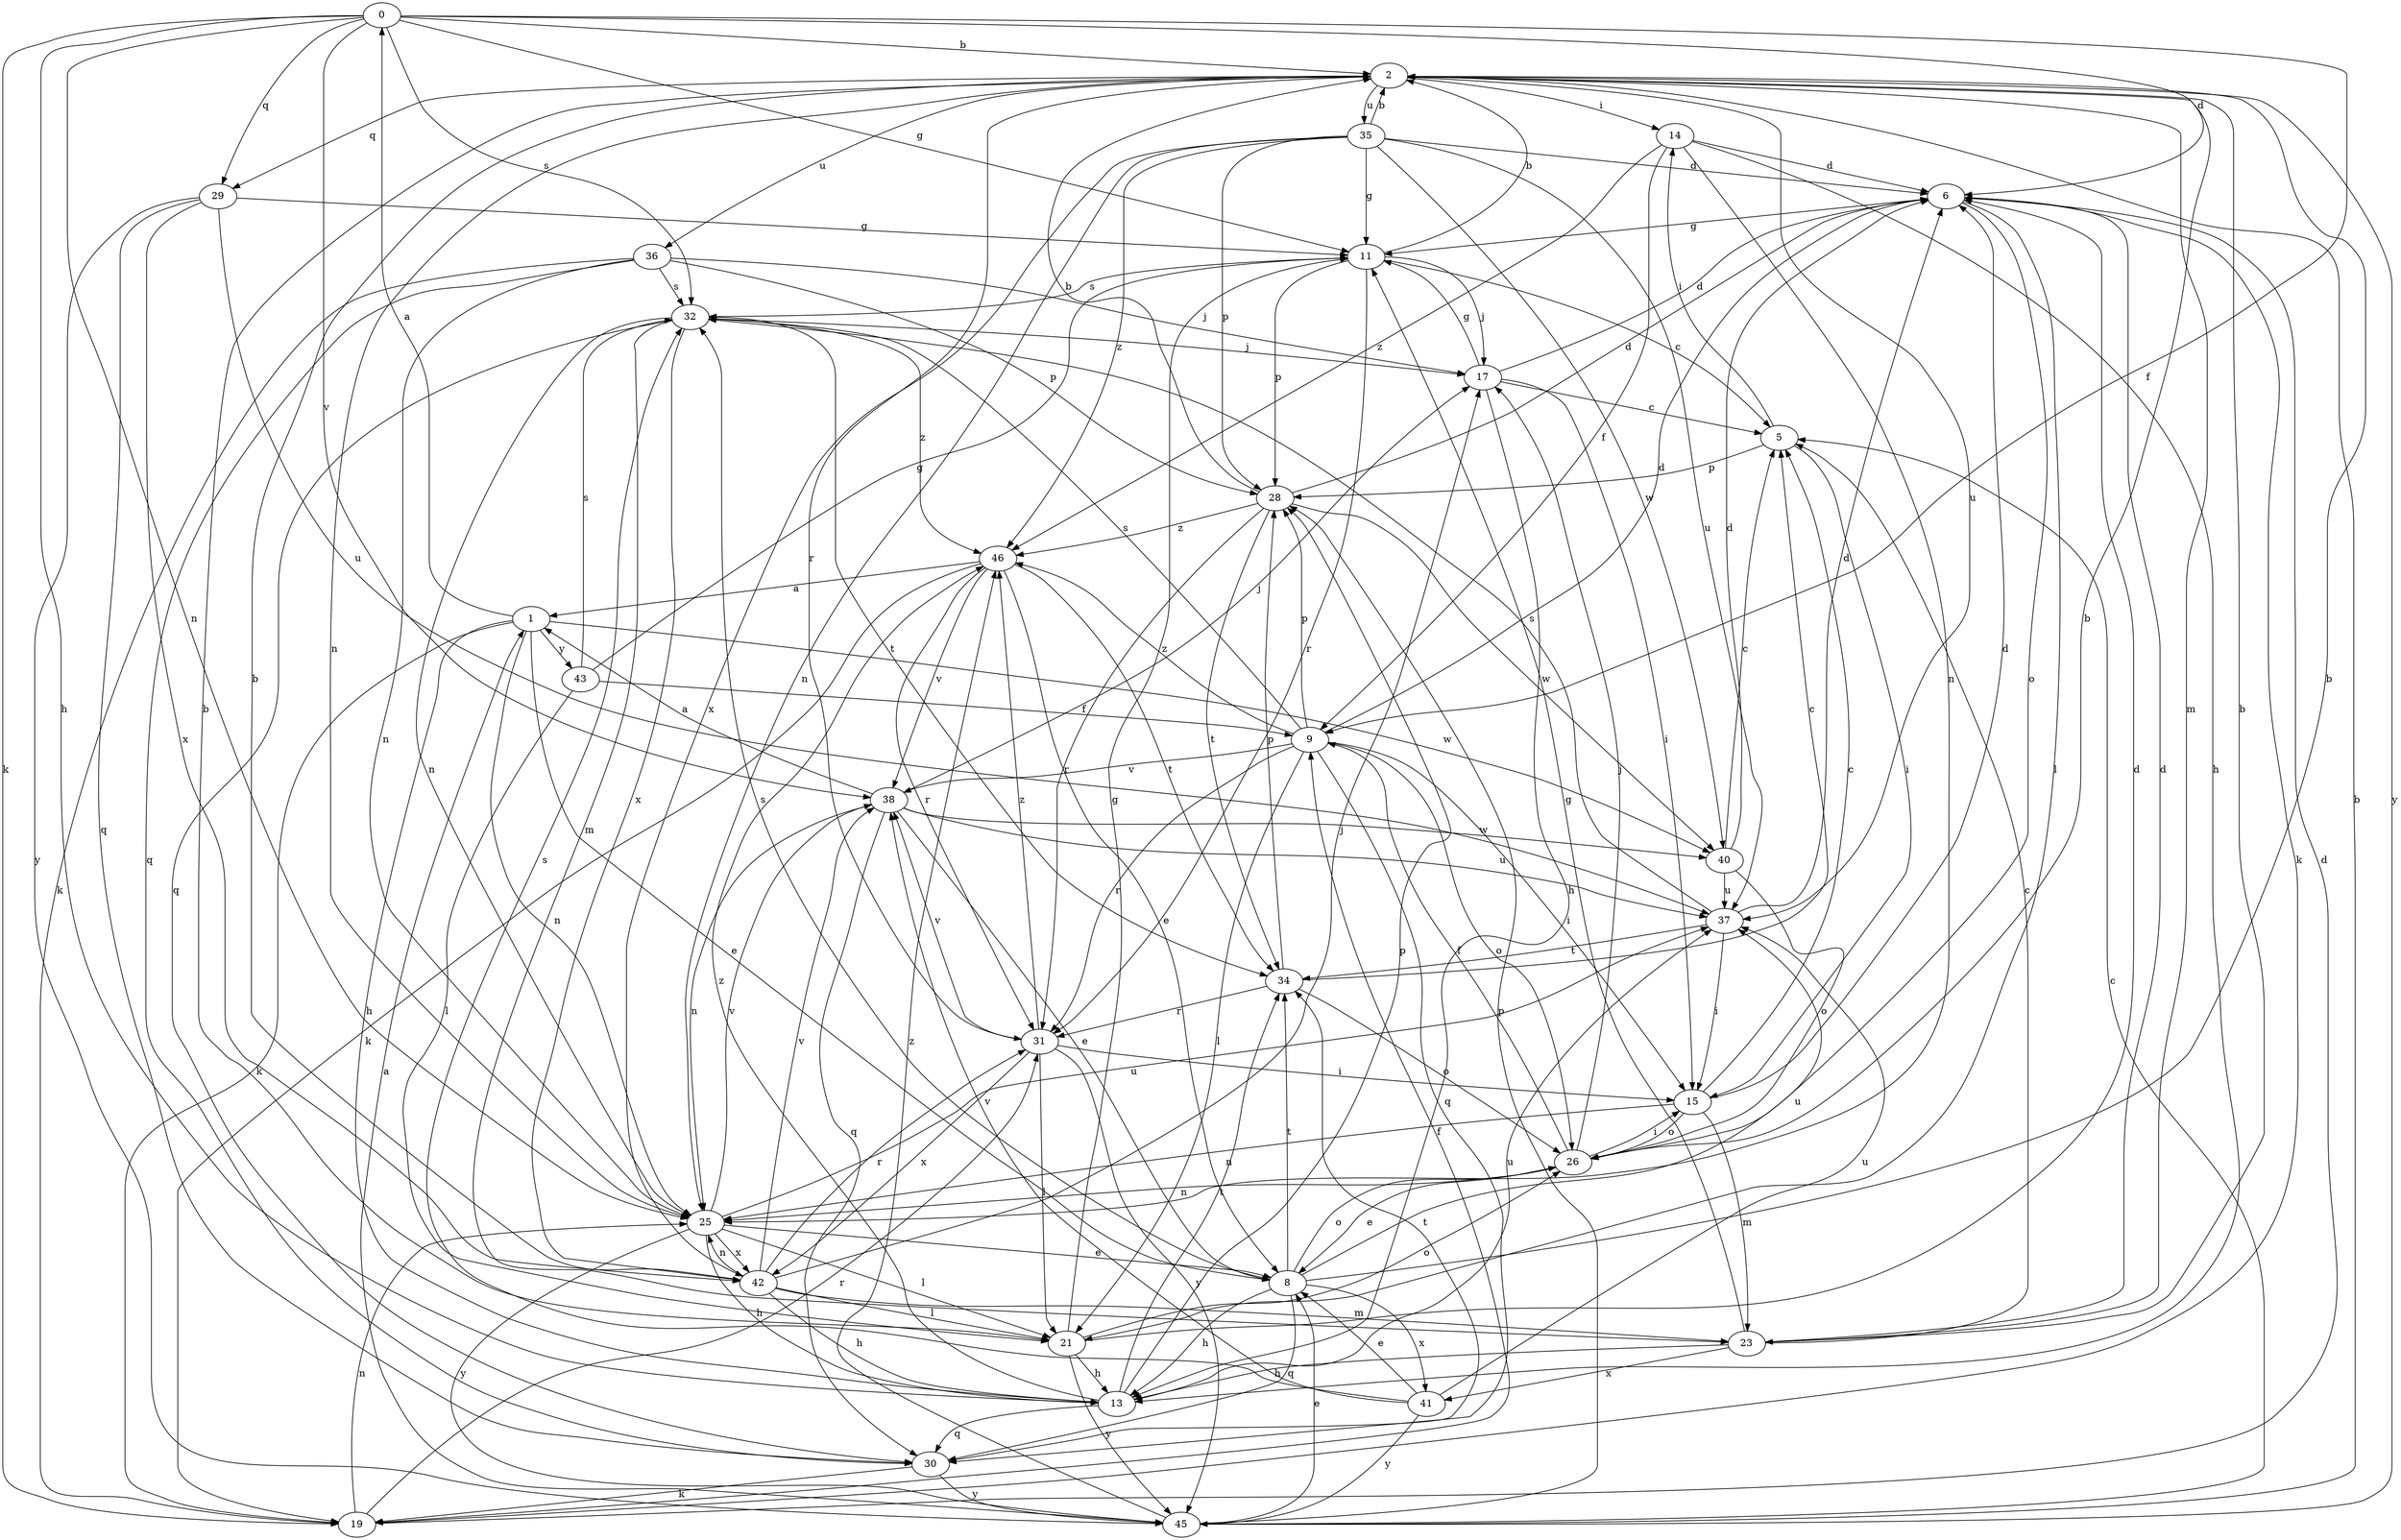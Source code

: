 strict digraph  {
0;
1;
2;
5;
6;
8;
9;
11;
13;
14;
15;
17;
19;
21;
23;
25;
26;
28;
29;
30;
31;
32;
34;
35;
36;
37;
38;
40;
41;
42;
43;
45;
46;
0 -> 2  [label=b];
0 -> 6  [label=d];
0 -> 9  [label=f];
0 -> 11  [label=g];
0 -> 13  [label=h];
0 -> 19  [label=k];
0 -> 25  [label=n];
0 -> 29  [label=q];
0 -> 32  [label=s];
0 -> 38  [label=v];
1 -> 0  [label=a];
1 -> 8  [label=e];
1 -> 13  [label=h];
1 -> 19  [label=k];
1 -> 25  [label=n];
1 -> 40  [label=w];
1 -> 43  [label=y];
2 -> 14  [label=i];
2 -> 23  [label=m];
2 -> 25  [label=n];
2 -> 29  [label=q];
2 -> 31  [label=r];
2 -> 35  [label=u];
2 -> 36  [label=u];
2 -> 37  [label=u];
2 -> 45  [label=y];
5 -> 14  [label=i];
5 -> 15  [label=i];
5 -> 28  [label=p];
6 -> 11  [label=g];
6 -> 19  [label=k];
6 -> 21  [label=l];
6 -> 26  [label=o];
8 -> 2  [label=b];
8 -> 13  [label=h];
8 -> 26  [label=o];
8 -> 30  [label=q];
8 -> 32  [label=s];
8 -> 34  [label=t];
8 -> 37  [label=u];
8 -> 41  [label=x];
9 -> 6  [label=d];
9 -> 15  [label=i];
9 -> 21  [label=l];
9 -> 26  [label=o];
9 -> 28  [label=p];
9 -> 30  [label=q];
9 -> 31  [label=r];
9 -> 32  [label=s];
9 -> 38  [label=v];
9 -> 46  [label=z];
11 -> 2  [label=b];
11 -> 5  [label=c];
11 -> 17  [label=j];
11 -> 28  [label=p];
11 -> 31  [label=r];
11 -> 32  [label=s];
13 -> 28  [label=p];
13 -> 30  [label=q];
13 -> 34  [label=t];
13 -> 37  [label=u];
13 -> 46  [label=z];
14 -> 6  [label=d];
14 -> 9  [label=f];
14 -> 13  [label=h];
14 -> 25  [label=n];
14 -> 46  [label=z];
15 -> 5  [label=c];
15 -> 6  [label=d];
15 -> 23  [label=m];
15 -> 25  [label=n];
15 -> 26  [label=o];
17 -> 5  [label=c];
17 -> 6  [label=d];
17 -> 11  [label=g];
17 -> 13  [label=h];
17 -> 15  [label=i];
19 -> 6  [label=d];
19 -> 9  [label=f];
19 -> 25  [label=n];
19 -> 31  [label=r];
21 -> 2  [label=b];
21 -> 6  [label=d];
21 -> 11  [label=g];
21 -> 13  [label=h];
21 -> 26  [label=o];
21 -> 45  [label=y];
23 -> 2  [label=b];
23 -> 5  [label=c];
23 -> 6  [label=d];
23 -> 11  [label=g];
23 -> 13  [label=h];
23 -> 41  [label=x];
25 -> 8  [label=e];
25 -> 13  [label=h];
25 -> 21  [label=l];
25 -> 37  [label=u];
25 -> 38  [label=v];
25 -> 42  [label=x];
25 -> 45  [label=y];
26 -> 2  [label=b];
26 -> 8  [label=e];
26 -> 9  [label=f];
26 -> 15  [label=i];
26 -> 17  [label=j];
26 -> 25  [label=n];
28 -> 2  [label=b];
28 -> 6  [label=d];
28 -> 31  [label=r];
28 -> 34  [label=t];
28 -> 40  [label=w];
28 -> 46  [label=z];
29 -> 11  [label=g];
29 -> 30  [label=q];
29 -> 37  [label=u];
29 -> 42  [label=x];
29 -> 45  [label=y];
30 -> 19  [label=k];
30 -> 34  [label=t];
30 -> 45  [label=y];
31 -> 15  [label=i];
31 -> 21  [label=l];
31 -> 38  [label=v];
31 -> 42  [label=x];
31 -> 45  [label=y];
31 -> 46  [label=z];
32 -> 17  [label=j];
32 -> 23  [label=m];
32 -> 25  [label=n];
32 -> 30  [label=q];
32 -> 34  [label=t];
32 -> 42  [label=x];
32 -> 46  [label=z];
34 -> 5  [label=c];
34 -> 26  [label=o];
34 -> 28  [label=p];
34 -> 31  [label=r];
35 -> 2  [label=b];
35 -> 6  [label=d];
35 -> 11  [label=g];
35 -> 25  [label=n];
35 -> 28  [label=p];
35 -> 37  [label=u];
35 -> 40  [label=w];
35 -> 42  [label=x];
35 -> 46  [label=z];
36 -> 17  [label=j];
36 -> 19  [label=k];
36 -> 25  [label=n];
36 -> 28  [label=p];
36 -> 30  [label=q];
36 -> 32  [label=s];
37 -> 6  [label=d];
37 -> 15  [label=i];
37 -> 32  [label=s];
37 -> 34  [label=t];
38 -> 1  [label=a];
38 -> 8  [label=e];
38 -> 17  [label=j];
38 -> 25  [label=n];
38 -> 30  [label=q];
38 -> 37  [label=u];
38 -> 40  [label=w];
40 -> 5  [label=c];
40 -> 6  [label=d];
40 -> 26  [label=o];
40 -> 37  [label=u];
41 -> 8  [label=e];
41 -> 32  [label=s];
41 -> 37  [label=u];
41 -> 38  [label=v];
41 -> 45  [label=y];
42 -> 2  [label=b];
42 -> 13  [label=h];
42 -> 17  [label=j];
42 -> 21  [label=l];
42 -> 23  [label=m];
42 -> 25  [label=n];
42 -> 31  [label=r];
42 -> 38  [label=v];
43 -> 9  [label=f];
43 -> 11  [label=g];
43 -> 21  [label=l];
43 -> 32  [label=s];
45 -> 1  [label=a];
45 -> 2  [label=b];
45 -> 5  [label=c];
45 -> 8  [label=e];
45 -> 28  [label=p];
45 -> 46  [label=z];
46 -> 1  [label=a];
46 -> 8  [label=e];
46 -> 19  [label=k];
46 -> 31  [label=r];
46 -> 34  [label=t];
46 -> 38  [label=v];
}
